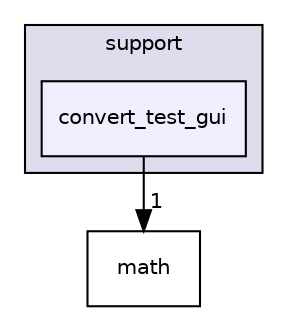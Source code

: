 digraph "convert_test_gui" {
  compound=true
  node [ fontsize="10", fontname="Helvetica"];
  edge [ labelfontsize="10", labelfontname="Helvetica"];
  subgraph clusterdir_566a3ff4a5a303bab03e0e4ba38c8a31 {
    graph [ bgcolor="#ddddee", pencolor="black", label="support" fontname="Helvetica", fontsize="10", URL="dir_566a3ff4a5a303bab03e0e4ba38c8a31.html"]
  dir_51b0a304660ce6e271c554c46d5eefb9 [shape=box, label="convert_test_gui", style="filled", fillcolor="#eeeeff", pencolor="black", URL="dir_51b0a304660ce6e271c554c46d5eefb9.html"];
  }
  dir_9a8b31d1dfb38e26822c551fe4043c03 [shape=box label="math" URL="dir_9a8b31d1dfb38e26822c551fe4043c03.html"];
  dir_51b0a304660ce6e271c554c46d5eefb9->dir_9a8b31d1dfb38e26822c551fe4043c03 [headlabel="1", labeldistance=1.5 headhref="dir_000039_000035.html"];
}
